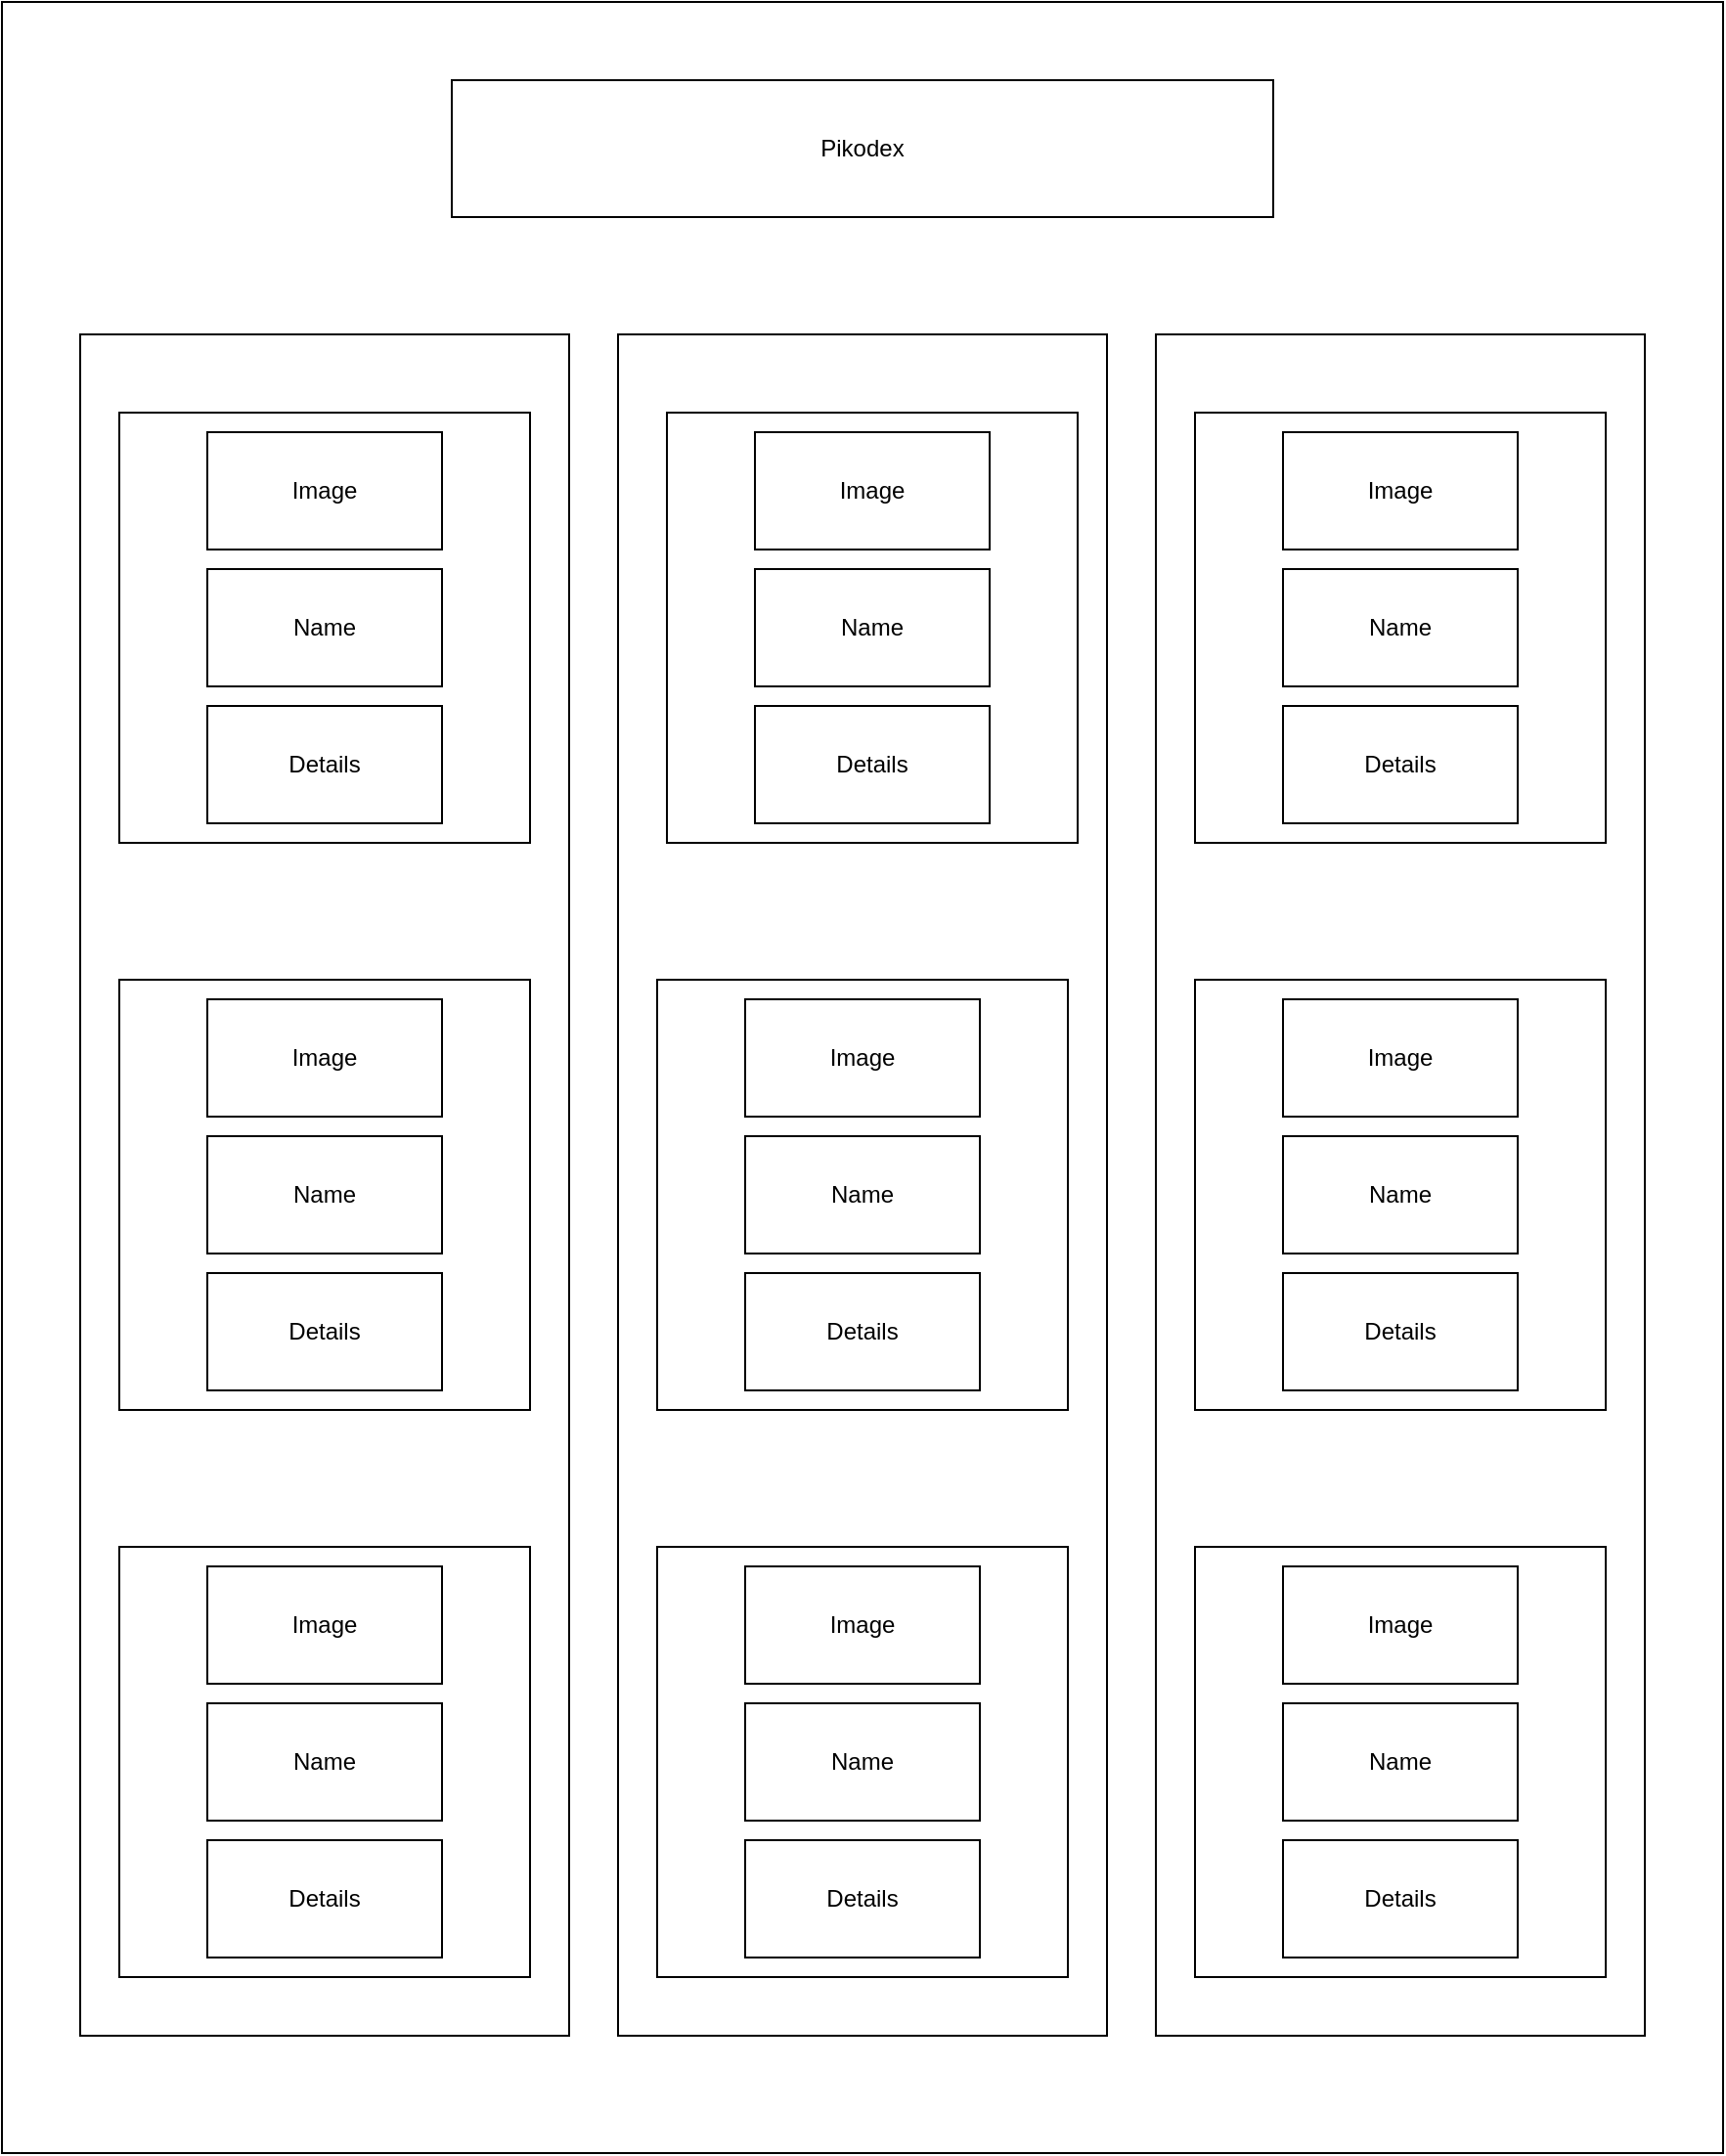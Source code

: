 <mxfile>
    <diagram id="yhft6fJgFbl7EP_4ZrKF" name="Page-1">
        <mxGraphModel dx="557" dy="-112" grid="1" gridSize="10" guides="1" tooltips="1" connect="1" arrows="1" fold="1" page="1" pageScale="1" pageWidth="850" pageHeight="1100" math="0" shadow="0">
            <root>
                <mxCell id="0"/>
                <mxCell id="1" parent="0"/>
                <mxCell id="2" value="" style="whiteSpace=wrap;html=1;" parent="1" vertex="1">
                    <mxGeometry x="830" y="1100" width="880" height="1100" as="geometry"/>
                </mxCell>
                <mxCell id="4" value="Pikodex" style="whiteSpace=wrap;html=1;" parent="1" vertex="1">
                    <mxGeometry x="1060" y="1140" width="420" height="70" as="geometry"/>
                </mxCell>
                <mxCell id="5" value="" style="whiteSpace=wrap;html=1;" parent="1" vertex="1">
                    <mxGeometry x="870" y="1270" width="250" height="870" as="geometry"/>
                </mxCell>
                <mxCell id="6" value="" style="whiteSpace=wrap;html=1;" parent="1" vertex="1">
                    <mxGeometry x="1145" y="1270" width="250" height="870" as="geometry"/>
                </mxCell>
                <mxCell id="7" value="" style="whiteSpace=wrap;html=1;" parent="1" vertex="1">
                    <mxGeometry x="1420" y="1270" width="250" height="870" as="geometry"/>
                </mxCell>
                <mxCell id="8" value="" style="whiteSpace=wrap;html=1;" parent="1" vertex="1">
                    <mxGeometry x="890" y="1310" width="210" height="220" as="geometry"/>
                </mxCell>
                <mxCell id="9" value="" style="whiteSpace=wrap;html=1;" parent="1" vertex="1">
                    <mxGeometry x="890" y="1600" width="210" height="220" as="geometry"/>
                </mxCell>
                <mxCell id="10" value="" style="whiteSpace=wrap;html=1;" parent="1" vertex="1">
                    <mxGeometry x="890" y="1890" width="210" height="220" as="geometry"/>
                </mxCell>
                <mxCell id="11" value="" style="whiteSpace=wrap;html=1;" parent="1" vertex="1">
                    <mxGeometry x="1170" y="1310" width="210" height="220" as="geometry"/>
                </mxCell>
                <mxCell id="12" value="" style="whiteSpace=wrap;html=1;" parent="1" vertex="1">
                    <mxGeometry x="1165" y="1600" width="210" height="220" as="geometry"/>
                </mxCell>
                <mxCell id="13" value="" style="whiteSpace=wrap;html=1;" parent="1" vertex="1">
                    <mxGeometry x="1165" y="1890" width="210" height="220" as="geometry"/>
                </mxCell>
                <mxCell id="14" value="" style="whiteSpace=wrap;html=1;" parent="1" vertex="1">
                    <mxGeometry x="1440" y="1310" width="210" height="220" as="geometry"/>
                </mxCell>
                <mxCell id="15" value="" style="whiteSpace=wrap;html=1;" parent="1" vertex="1">
                    <mxGeometry x="1440" y="1600" width="210" height="220" as="geometry"/>
                </mxCell>
                <mxCell id="16" value="" style="whiteSpace=wrap;html=1;" parent="1" vertex="1">
                    <mxGeometry x="1440" y="1890" width="210" height="220" as="geometry"/>
                </mxCell>
                <mxCell id="17" value="Image" style="whiteSpace=wrap;html=1;" parent="1" vertex="1">
                    <mxGeometry x="935" y="1320" width="120" height="60" as="geometry"/>
                </mxCell>
                <mxCell id="18" value="Name" style="whiteSpace=wrap;html=1;" parent="1" vertex="1">
                    <mxGeometry x="935" y="1390" width="120" height="60" as="geometry"/>
                </mxCell>
                <mxCell id="19" value="Details" style="whiteSpace=wrap;html=1;" parent="1" vertex="1">
                    <mxGeometry x="935" y="1460" width="120" height="60" as="geometry"/>
                </mxCell>
                <mxCell id="22" value="Image" style="whiteSpace=wrap;html=1;" parent="1" vertex="1">
                    <mxGeometry x="935" y="1610" width="120" height="60" as="geometry"/>
                </mxCell>
                <mxCell id="23" value="Name" style="whiteSpace=wrap;html=1;" parent="1" vertex="1">
                    <mxGeometry x="935" y="1680" width="120" height="60" as="geometry"/>
                </mxCell>
                <mxCell id="24" value="Details" style="whiteSpace=wrap;html=1;" parent="1" vertex="1">
                    <mxGeometry x="935" y="1750" width="120" height="60" as="geometry"/>
                </mxCell>
                <mxCell id="25" value="Image" style="whiteSpace=wrap;html=1;" parent="1" vertex="1">
                    <mxGeometry x="935" y="1900" width="120" height="60" as="geometry"/>
                </mxCell>
                <mxCell id="26" value="Name" style="whiteSpace=wrap;html=1;" parent="1" vertex="1">
                    <mxGeometry x="935" y="1970" width="120" height="60" as="geometry"/>
                </mxCell>
                <mxCell id="27" value="Details" style="whiteSpace=wrap;html=1;" parent="1" vertex="1">
                    <mxGeometry x="935" y="2040" width="120" height="60" as="geometry"/>
                </mxCell>
                <mxCell id="28" value="Image" style="whiteSpace=wrap;html=1;" parent="1" vertex="1">
                    <mxGeometry x="1215" y="1320" width="120" height="60" as="geometry"/>
                </mxCell>
                <mxCell id="29" value="Name" style="whiteSpace=wrap;html=1;" parent="1" vertex="1">
                    <mxGeometry x="1215" y="1390" width="120" height="60" as="geometry"/>
                </mxCell>
                <mxCell id="30" value="Details" style="whiteSpace=wrap;html=1;" parent="1" vertex="1">
                    <mxGeometry x="1215" y="1460" width="120" height="60" as="geometry"/>
                </mxCell>
                <mxCell id="31" value="Image" style="whiteSpace=wrap;html=1;" parent="1" vertex="1">
                    <mxGeometry x="1210" y="1610" width="120" height="60" as="geometry"/>
                </mxCell>
                <mxCell id="32" value="Name" style="whiteSpace=wrap;html=1;" parent="1" vertex="1">
                    <mxGeometry x="1210" y="1680" width="120" height="60" as="geometry"/>
                </mxCell>
                <mxCell id="33" value="Details" style="whiteSpace=wrap;html=1;" parent="1" vertex="1">
                    <mxGeometry x="1210" y="1750" width="120" height="60" as="geometry"/>
                </mxCell>
                <mxCell id="34" value="Image" style="whiteSpace=wrap;html=1;" parent="1" vertex="1">
                    <mxGeometry x="1210" y="1900" width="120" height="60" as="geometry"/>
                </mxCell>
                <mxCell id="35" value="Name" style="whiteSpace=wrap;html=1;" parent="1" vertex="1">
                    <mxGeometry x="1210" y="1970" width="120" height="60" as="geometry"/>
                </mxCell>
                <mxCell id="36" value="Details" style="whiteSpace=wrap;html=1;" parent="1" vertex="1">
                    <mxGeometry x="1210" y="2040" width="120" height="60" as="geometry"/>
                </mxCell>
                <mxCell id="37" value="Image" style="whiteSpace=wrap;html=1;" parent="1" vertex="1">
                    <mxGeometry x="1485" y="1320" width="120" height="60" as="geometry"/>
                </mxCell>
                <mxCell id="38" value="Name" style="whiteSpace=wrap;html=1;" parent="1" vertex="1">
                    <mxGeometry x="1485" y="1390" width="120" height="60" as="geometry"/>
                </mxCell>
                <mxCell id="39" value="Details" style="whiteSpace=wrap;html=1;" parent="1" vertex="1">
                    <mxGeometry x="1485" y="1460" width="120" height="60" as="geometry"/>
                </mxCell>
                <mxCell id="40" value="Image" style="whiteSpace=wrap;html=1;" parent="1" vertex="1">
                    <mxGeometry x="1485" y="1610" width="120" height="60" as="geometry"/>
                </mxCell>
                <mxCell id="41" value="Name" style="whiteSpace=wrap;html=1;" parent="1" vertex="1">
                    <mxGeometry x="1485" y="1680" width="120" height="60" as="geometry"/>
                </mxCell>
                <mxCell id="42" value="Details" style="whiteSpace=wrap;html=1;" parent="1" vertex="1">
                    <mxGeometry x="1485" y="1750" width="120" height="60" as="geometry"/>
                </mxCell>
                <mxCell id="43" value="Image" style="whiteSpace=wrap;html=1;" parent="1" vertex="1">
                    <mxGeometry x="1485" y="1900" width="120" height="60" as="geometry"/>
                </mxCell>
                <mxCell id="44" value="Name" style="whiteSpace=wrap;html=1;" parent="1" vertex="1">
                    <mxGeometry x="1485" y="1970" width="120" height="60" as="geometry"/>
                </mxCell>
                <mxCell id="45" value="Details" style="whiteSpace=wrap;html=1;" parent="1" vertex="1">
                    <mxGeometry x="1485" y="2040" width="120" height="60" as="geometry"/>
                </mxCell>
            </root>
        </mxGraphModel>
    </diagram>
</mxfile>